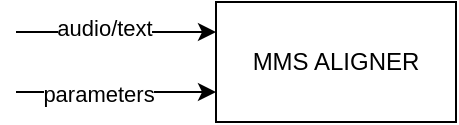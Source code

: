 <mxfile version="21.1.2" type="device">
  <diagram name="第 1 页" id="IeGoHbQTwWFl8u0La4t9">
    <mxGraphModel dx="819" dy="446" grid="1" gridSize="10" guides="1" tooltips="1" connect="1" arrows="1" fold="1" page="1" pageScale="1" pageWidth="1654" pageHeight="2336" math="0" shadow="0">
      <root>
        <mxCell id="0" />
        <mxCell id="1" parent="0" />
        <mxCell id="euAm9LXyCFU8FVTzW92V-1" value="MMS ALIGNER" style="rounded=0;whiteSpace=wrap;html=1;" vertex="1" parent="1">
          <mxGeometry x="390" y="200" width="120" height="60" as="geometry" />
        </mxCell>
        <mxCell id="euAm9LXyCFU8FVTzW92V-3" value="" style="endArrow=classic;html=1;rounded=0;entryX=0;entryY=0.25;entryDx=0;entryDy=0;" edge="1" parent="1" target="euAm9LXyCFU8FVTzW92V-1">
          <mxGeometry width="50" height="50" relative="1" as="geometry">
            <mxPoint x="290" y="215" as="sourcePoint" />
            <mxPoint x="300" y="200" as="targetPoint" />
          </mxGeometry>
        </mxCell>
        <mxCell id="euAm9LXyCFU8FVTzW92V-5" value="audio/text" style="edgeLabel;html=1;align=center;verticalAlign=middle;resizable=0;points=[];" vertex="1" connectable="0" parent="euAm9LXyCFU8FVTzW92V-3">
          <mxGeometry x="-0.117" y="2" relative="1" as="geometry">
            <mxPoint as="offset" />
          </mxGeometry>
        </mxCell>
        <mxCell id="euAm9LXyCFU8FVTzW92V-4" value="" style="endArrow=classic;html=1;rounded=0;entryX=0;entryY=0.75;entryDx=0;entryDy=0;" edge="1" parent="1" target="euAm9LXyCFU8FVTzW92V-1">
          <mxGeometry width="50" height="50" relative="1" as="geometry">
            <mxPoint x="290" y="245" as="sourcePoint" />
            <mxPoint x="390" y="250" as="targetPoint" />
          </mxGeometry>
        </mxCell>
        <mxCell id="euAm9LXyCFU8FVTzW92V-6" value="parameters" style="edgeLabel;html=1;align=center;verticalAlign=middle;resizable=0;points=[];" vertex="1" connectable="0" parent="euAm9LXyCFU8FVTzW92V-4">
          <mxGeometry x="-0.186" y="-1" relative="1" as="geometry">
            <mxPoint as="offset" />
          </mxGeometry>
        </mxCell>
      </root>
    </mxGraphModel>
  </diagram>
</mxfile>
